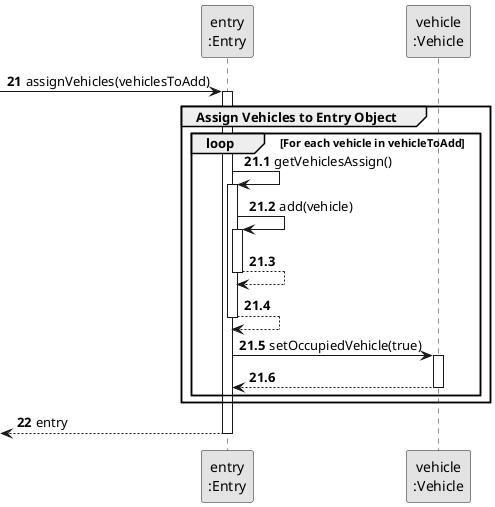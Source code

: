 @startuml
skinparam monochrome true
skinparam packageStyle rectangle
skinparam shadowing false

participant "entry\n:Entry" as ENTRY
participant "vehicle\n:Vehicle" as VEHICLE

autonumber 21
-> ENTRY: assignVehicles(vehiclesToAdd)

autonumber 21.1
activate ENTRY
    group Assign Vehicles to Entry Object

            loop For each vehicle in vehicleToAdd

            ENTRY -> ENTRY: getVehiclesAssign()
            activate ENTRY

            ENTRY -> ENTRY: add(vehicle)
            activate ENTRY

            ENTRY --> ENTRY
            deactivate ENTRY

            ENTRY --> ENTRY
            deactivate ENTRY

            ENTRY -> VEHICLE: setOccupiedVehicle(true)
            activate VEHICLE

            VEHICLE --> ENTRY
            deactivate VEHICLE

            end

    end

    autonumber 22
    <-- ENTRY : entry
deactivate ENTRY


@enduml